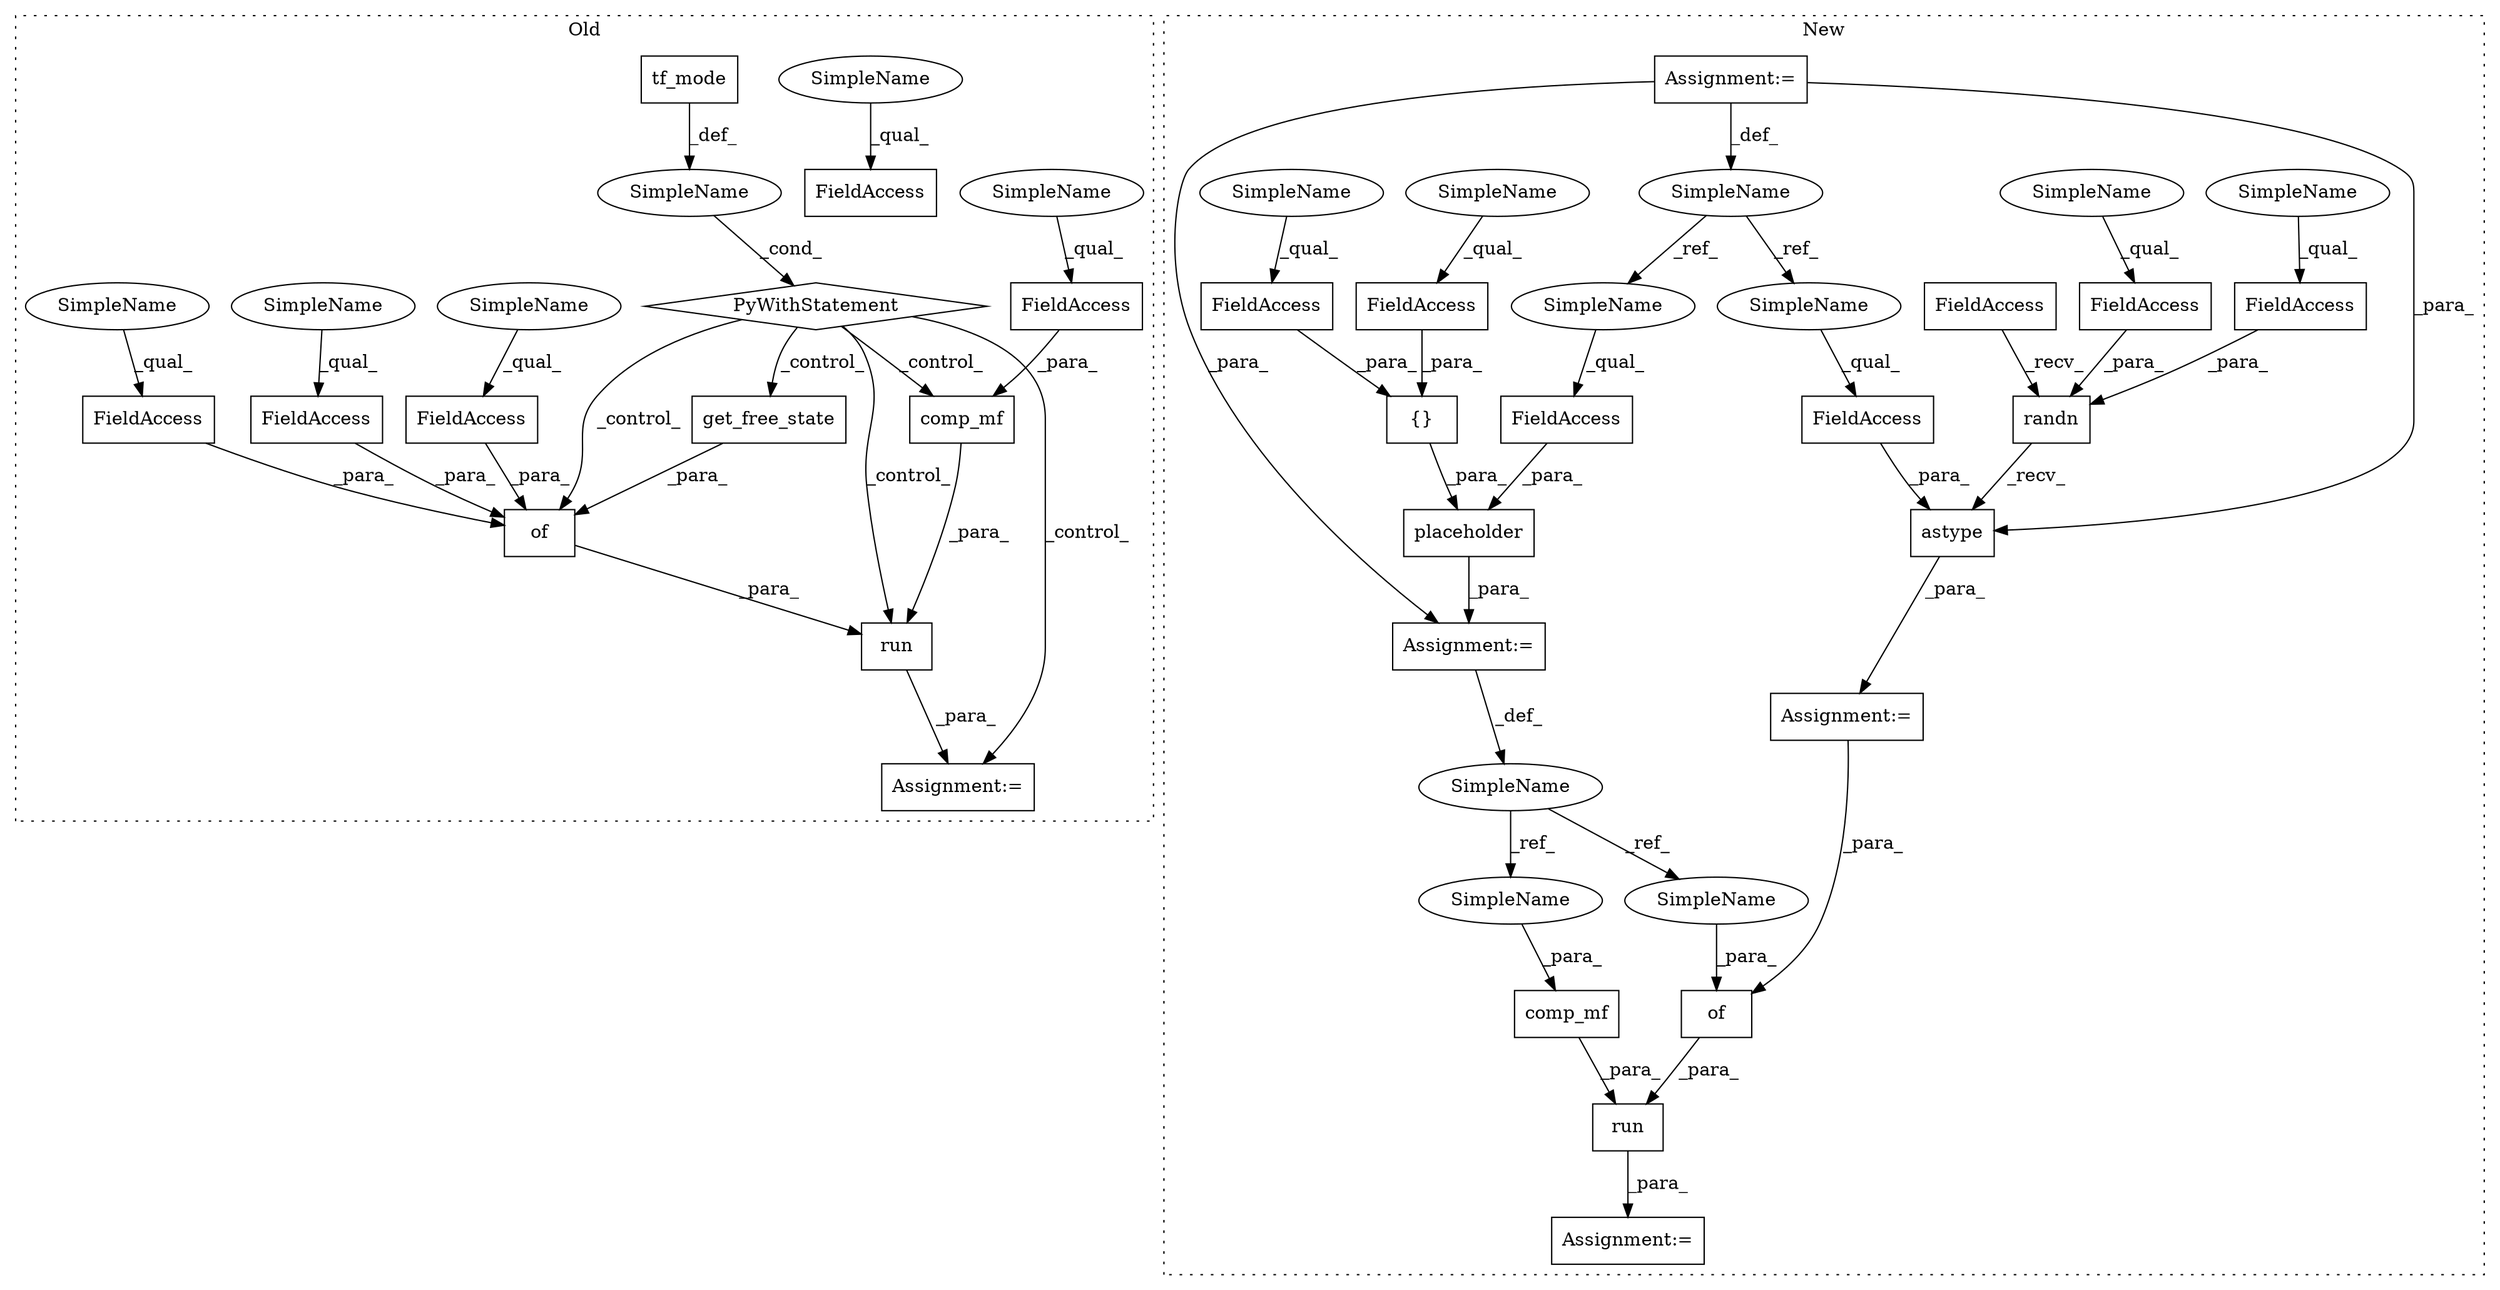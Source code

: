 digraph G {
subgraph cluster0 {
1 [label="of" a="32" s="4283,4336" l="3,1" shape="box"];
4 [label="SimpleName" a="42" s="" l="" shape="ellipse"];
5 [label="PyWithStatement" a="104" s="4213,4240" l="10,2" shape="diamond"];
6 [label="FieldAccess" a="22" s="4318" l="6" shape="box"];
8 [label="FieldAccess" a="22" s="4325" l="11" shape="box"];
9 [label="FieldAccess" a="22" s="4286" l="6" shape="box"];
12 [label="get_free_state" a="32" s="4301" l="16" shape="box"];
17 [label="FieldAccess" a="22" s="4271" l="6" shape="box"];
18 [label="FieldAccess" a="22" s="4182" l="20" shape="box"];
19 [label="tf_mode" a="32" s="4231" l="9" shape="box"];
20 [label="run" a="32" s="4259,4337" l="4,1" shape="box"];
30 [label="Assignment:=" a="7" s="4253" l="1" shape="box"];
33 [label="comp_mf" a="32" s="4263,4277" l="8,1" shape="box"];
36 [label="SimpleName" a="42" s="4182" l="4" shape="ellipse"];
37 [label="SimpleName" a="42" s="4325" l="4" shape="ellipse"];
38 [label="SimpleName" a="42" s="4286" l="4" shape="ellipse"];
39 [label="SimpleName" a="42" s="4318" l="4" shape="ellipse"];
40 [label="SimpleName" a="42" s="4271" l="4" shape="ellipse"];
label = "Old";
style="dotted";
}
subgraph cluster1 {
2 [label="placeholder" a="32" s="5285,5347" l="12,1" shape="box"];
3 [label="Assignment:=" a="7" s="5273" l="1" shape="box"];
7 [label="FieldAccess" a="22" s="5297" l="17" shape="box"];
10 [label="of" a="32" s="5530,5541" l="3,1" shape="box"];
11 [label="randn" a="32" s="5376,5403" l="6,1" shape="box"];
13 [label="{}" a="4" s="5324,5346" l="1,1" shape="box"];
14 [label="Assignment:=" a="7" s="5362" l="1" shape="box"];
15 [label="FieldAccess" a="22" s="5382" l="6" shape="box"];
16 [label="FieldAccess" a="22" s="5325" l="6" shape="box"];
21 [label="run" a="32" s="5511,5542" l="4,1" shape="box"];
22 [label="SimpleName" a="42" s="5070" l="8" shape="ellipse"];
23 [label="FieldAccess" a="22" s="5412" l="17" shape="box"];
24 [label="FieldAccess" a="22" s="5389" l="14" shape="box"];
25 [label="FieldAccess" a="22" s="5332" l="14" shape="box"];
26 [label="FieldAccess" a="22" s="5363" l="12" shape="box"];
27 [label="Assignment:=" a="7" s="5505" l="1" shape="box"];
28 [label="astype" a="32" s="5405,5429" l="7,1" shape="box"];
29 [label="Assignment:=" a="7" s="5070" l="8" shape="box"];
31 [label="SimpleName" a="42" s="5272" l="1" shape="ellipse"];
32 [label="comp_mf" a="32" s="5515,5524" l="8,1" shape="box"];
34 [label="SimpleName" a="42" s="5297" l="8" shape="ellipse"];
35 [label="SimpleName" a="42" s="5412" l="8" shape="ellipse"];
41 [label="SimpleName" a="42" s="5523" l="1" shape="ellipse"];
42 [label="SimpleName" a="42" s="5533" l="1" shape="ellipse"];
43 [label="SimpleName" a="42" s="5325" l="4" shape="ellipse"];
44 [label="SimpleName" a="42" s="5332" l="4" shape="ellipse"];
45 [label="SimpleName" a="42" s="5389" l="4" shape="ellipse"];
46 [label="SimpleName" a="42" s="5382" l="4" shape="ellipse"];
label = "New";
style="dotted";
}
1 -> 20 [label="_para_"];
2 -> 3 [label="_para_"];
3 -> 31 [label="_def_"];
4 -> 5 [label="_cond_"];
5 -> 20 [label="_control_"];
5 -> 30 [label="_control_"];
5 -> 12 [label="_control_"];
5 -> 33 [label="_control_"];
5 -> 1 [label="_control_"];
6 -> 1 [label="_para_"];
7 -> 2 [label="_para_"];
8 -> 1 [label="_para_"];
9 -> 1 [label="_para_"];
10 -> 21 [label="_para_"];
11 -> 28 [label="_recv_"];
12 -> 1 [label="_para_"];
13 -> 2 [label="_para_"];
14 -> 10 [label="_para_"];
15 -> 11 [label="_para_"];
16 -> 13 [label="_para_"];
17 -> 33 [label="_para_"];
19 -> 4 [label="_def_"];
20 -> 30 [label="_para_"];
21 -> 27 [label="_para_"];
22 -> 34 [label="_ref_"];
22 -> 35 [label="_ref_"];
23 -> 28 [label="_para_"];
24 -> 11 [label="_para_"];
25 -> 13 [label="_para_"];
26 -> 11 [label="_recv_"];
28 -> 14 [label="_para_"];
29 -> 22 [label="_def_"];
29 -> 3 [label="_para_"];
29 -> 28 [label="_para_"];
31 -> 42 [label="_ref_"];
31 -> 41 [label="_ref_"];
32 -> 21 [label="_para_"];
33 -> 20 [label="_para_"];
34 -> 7 [label="_qual_"];
35 -> 23 [label="_qual_"];
36 -> 18 [label="_qual_"];
37 -> 8 [label="_qual_"];
38 -> 9 [label="_qual_"];
39 -> 6 [label="_qual_"];
40 -> 17 [label="_qual_"];
41 -> 32 [label="_para_"];
42 -> 10 [label="_para_"];
43 -> 16 [label="_qual_"];
44 -> 25 [label="_qual_"];
45 -> 24 [label="_qual_"];
46 -> 15 [label="_qual_"];
}